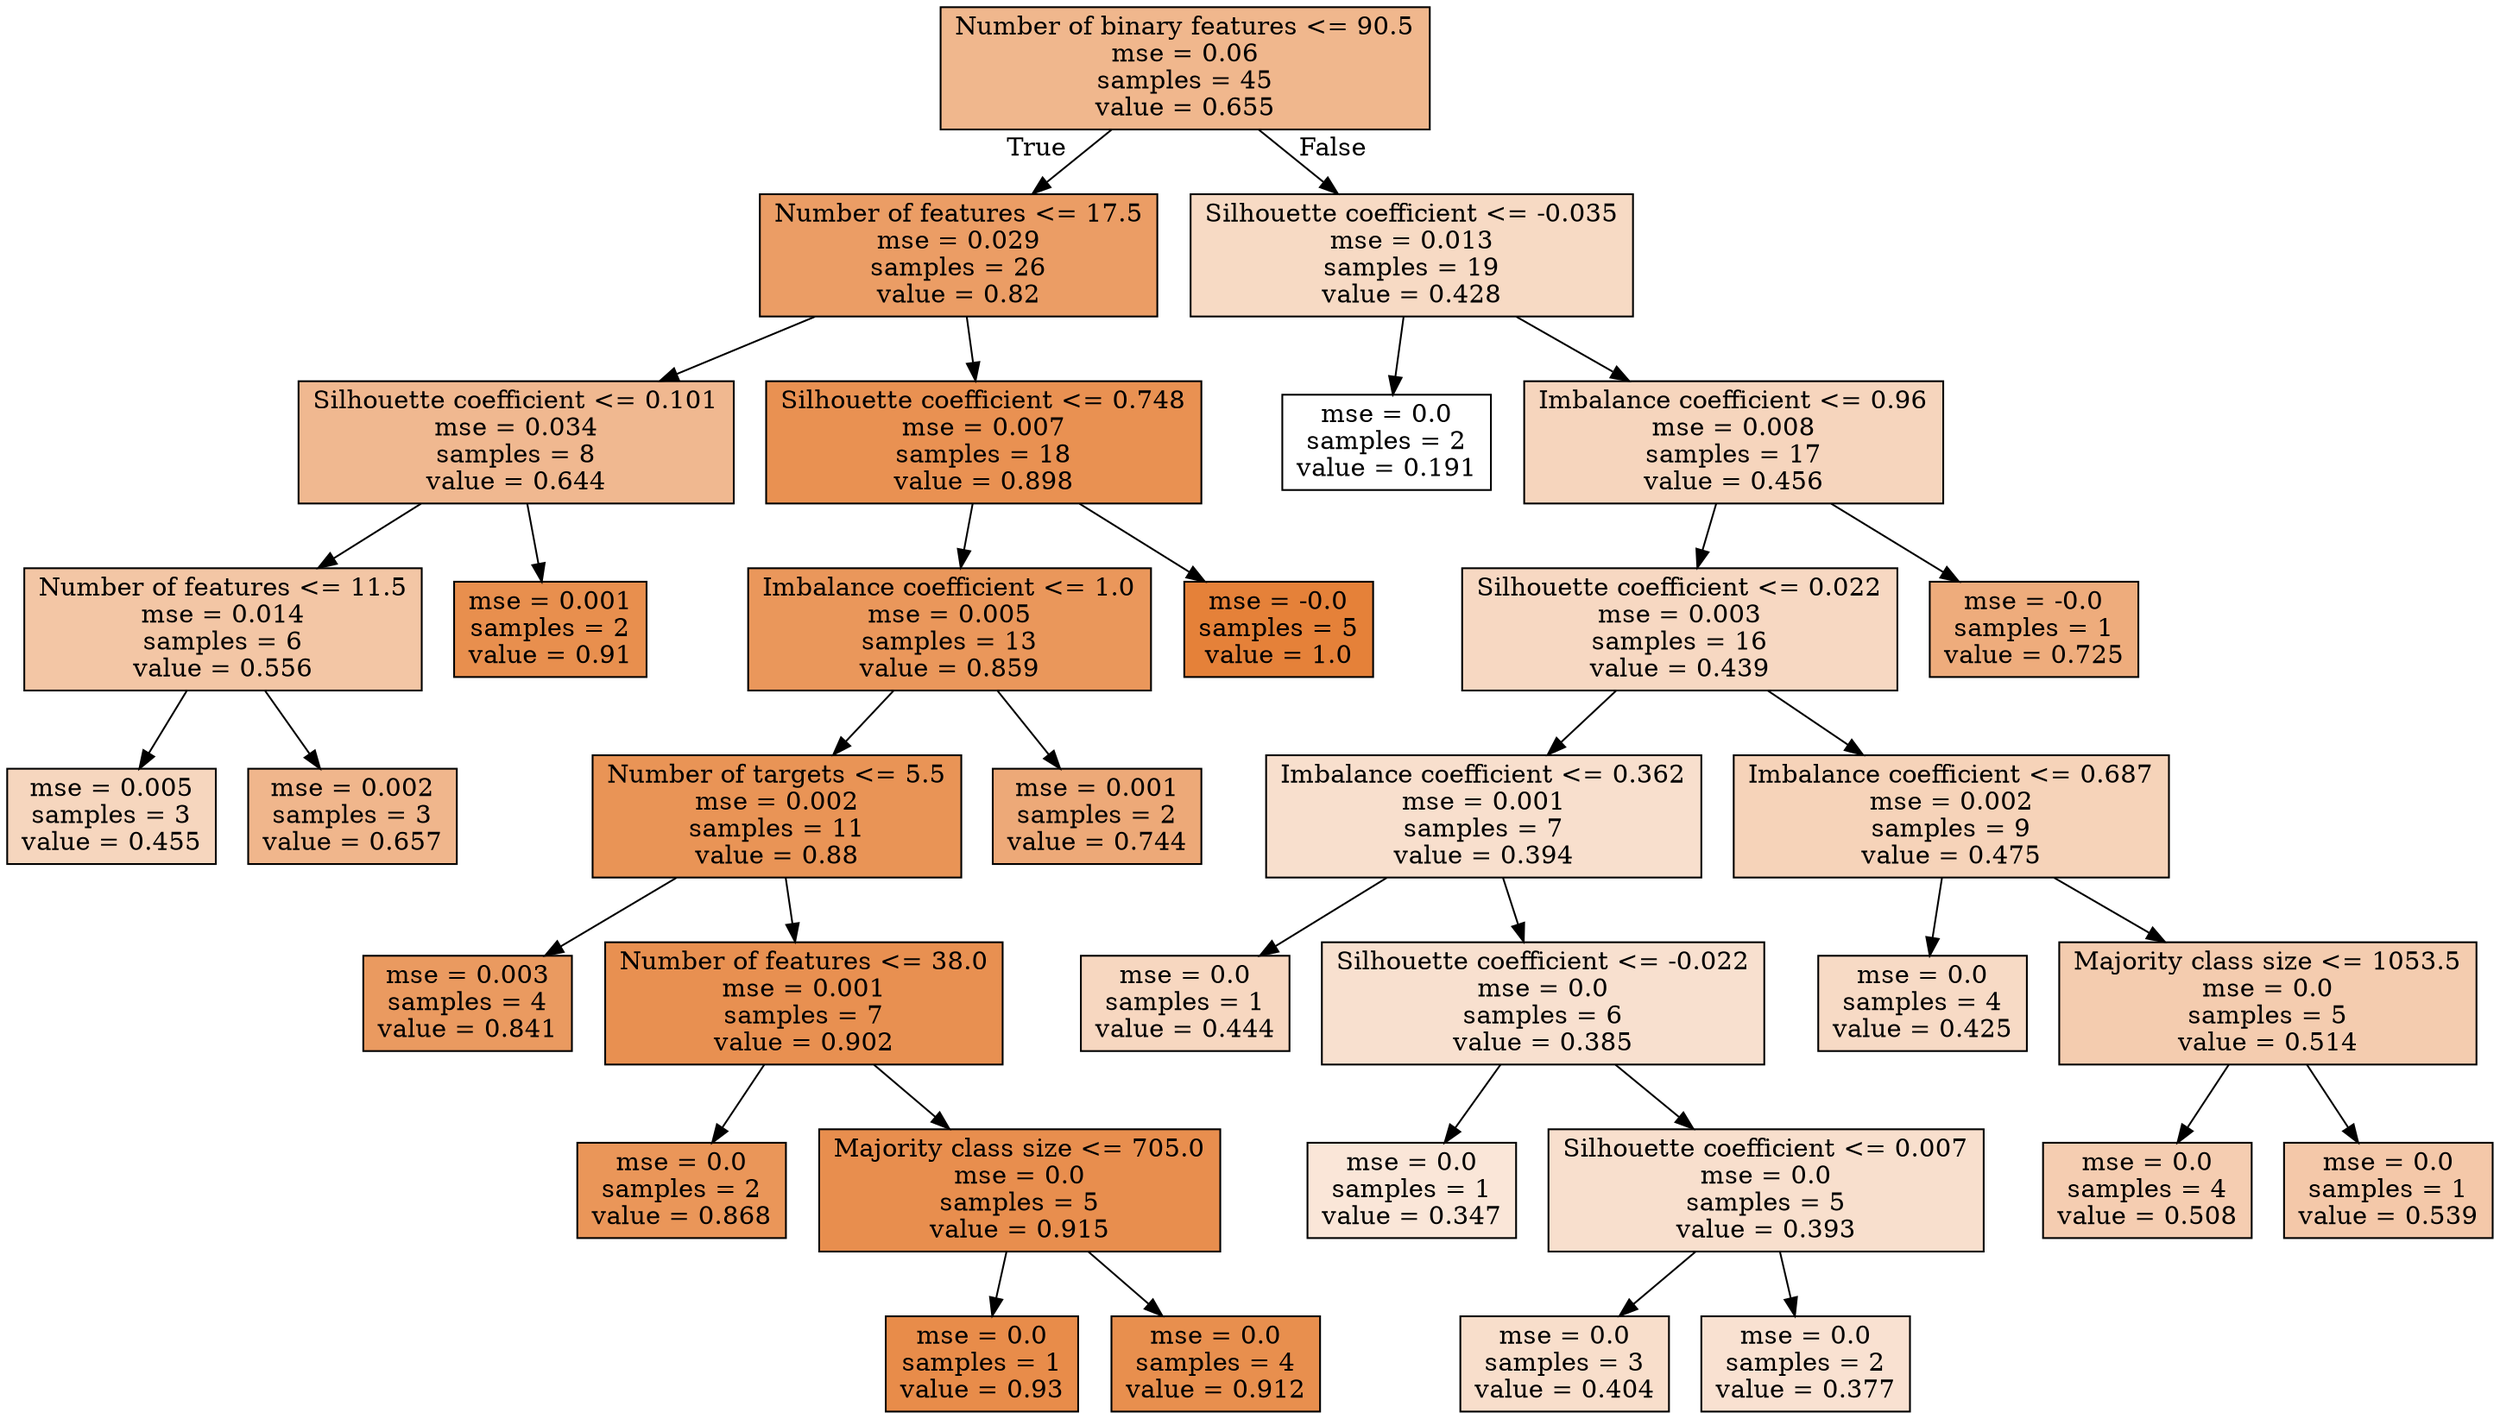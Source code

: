 digraph Tree {
node [shape=box, style="filled", color="black"] ;
0 [label="Number of binary features <= 90.5\nmse = 0.06\nsamples = 45\nvalue = 0.655", fillcolor="#e5813992"] ;
1 [label="Number of features <= 17.5\nmse = 0.029\nsamples = 26\nvalue = 0.82", fillcolor="#e58139c6"] ;
0 -> 1 [labeldistance=2.5, labelangle=45, headlabel="True"] ;
2 [label="Silhouette coefficient <= 0.101\nmse = 0.034\nsamples = 8\nvalue = 0.644", fillcolor="#e581398f"] ;
1 -> 2 ;
3 [label="Number of features <= 11.5\nmse = 0.014\nsamples = 6\nvalue = 0.556", fillcolor="#e5813973"] ;
2 -> 3 ;
4 [label="mse = 0.005\nsamples = 3\nvalue = 0.455", fillcolor="#e5813953"] ;
3 -> 4 ;
5 [label="mse = 0.002\nsamples = 3\nvalue = 0.657", fillcolor="#e5813993"] ;
3 -> 5 ;
6 [label="mse = 0.001\nsamples = 2\nvalue = 0.91", fillcolor="#e58139e3"] ;
2 -> 6 ;
7 [label="Silhouette coefficient <= 0.748\nmse = 0.007\nsamples = 18\nvalue = 0.898", fillcolor="#e58139df"] ;
1 -> 7 ;
8 [label="Imbalance coefficient <= 1.0\nmse = 0.005\nsamples = 13\nvalue = 0.859", fillcolor="#e58139d3"] ;
7 -> 8 ;
9 [label="Number of targets <= 5.5\nmse = 0.002\nsamples = 11\nvalue = 0.88", fillcolor="#e58139d9"] ;
8 -> 9 ;
10 [label="mse = 0.003\nsamples = 4\nvalue = 0.841", fillcolor="#e58139cd"] ;
9 -> 10 ;
11 [label="Number of features <= 38.0\nmse = 0.001\nsamples = 7\nvalue = 0.902", fillcolor="#e58139e0"] ;
9 -> 11 ;
12 [label="mse = 0.0\nsamples = 2\nvalue = 0.868", fillcolor="#e58139d5"] ;
11 -> 12 ;
13 [label="Majority class size <= 705.0\nmse = 0.0\nsamples = 5\nvalue = 0.915", fillcolor="#e58139e4"] ;
11 -> 13 ;
14 [label="mse = 0.0\nsamples = 1\nvalue = 0.93", fillcolor="#e58139e9"] ;
13 -> 14 ;
15 [label="mse = 0.0\nsamples = 4\nvalue = 0.912", fillcolor="#e58139e3"] ;
13 -> 15 ;
16 [label="mse = 0.001\nsamples = 2\nvalue = 0.744", fillcolor="#e58139ae"] ;
8 -> 16 ;
17 [label="mse = -0.0\nsamples = 5\nvalue = 1.0", fillcolor="#e58139ff"] ;
7 -> 17 ;
18 [label="Silhouette coefficient <= -0.035\nmse = 0.013\nsamples = 19\nvalue = 0.428", fillcolor="#e581394b"] ;
0 -> 18 [labeldistance=2.5, labelangle=-45, headlabel="False"] ;
19 [label="mse = 0.0\nsamples = 2\nvalue = 0.191", fillcolor="#e5813900"] ;
18 -> 19 ;
20 [label="Imbalance coefficient <= 0.96\nmse = 0.008\nsamples = 17\nvalue = 0.456", fillcolor="#e5813954"] ;
18 -> 20 ;
21 [label="Silhouette coefficient <= 0.022\nmse = 0.003\nsamples = 16\nvalue = 0.439", fillcolor="#e581394e"] ;
20 -> 21 ;
22 [label="Imbalance coefficient <= 0.362\nmse = 0.001\nsamples = 7\nvalue = 0.394", fillcolor="#e5813940"] ;
21 -> 22 ;
23 [label="mse = 0.0\nsamples = 1\nvalue = 0.444", fillcolor="#e5813950"] ;
22 -> 23 ;
24 [label="Silhouette coefficient <= -0.022\nmse = 0.0\nsamples = 6\nvalue = 0.385", fillcolor="#e581393d"] ;
22 -> 24 ;
25 [label="mse = 0.0\nsamples = 1\nvalue = 0.347", fillcolor="#e5813931"] ;
24 -> 25 ;
26 [label="Silhouette coefficient <= 0.007\nmse = 0.0\nsamples = 5\nvalue = 0.393", fillcolor="#e5813940"] ;
24 -> 26 ;
27 [label="mse = 0.0\nsamples = 3\nvalue = 0.404", fillcolor="#e5813943"] ;
26 -> 27 ;
28 [label="mse = 0.0\nsamples = 2\nvalue = 0.377", fillcolor="#e581393b"] ;
26 -> 28 ;
29 [label="Imbalance coefficient <= 0.687\nmse = 0.002\nsamples = 9\nvalue = 0.475", fillcolor="#e5813959"] ;
21 -> 29 ;
30 [label="mse = 0.0\nsamples = 4\nvalue = 0.425", fillcolor="#e581394a"] ;
29 -> 30 ;
31 [label="Majority class size <= 1053.5\nmse = 0.0\nsamples = 5\nvalue = 0.514", fillcolor="#e5813966"] ;
29 -> 31 ;
32 [label="mse = 0.0\nsamples = 4\nvalue = 0.508", fillcolor="#e5813964"] ;
31 -> 32 ;
33 [label="mse = 0.0\nsamples = 1\nvalue = 0.539", fillcolor="#e581396e"] ;
31 -> 33 ;
34 [label="mse = -0.0\nsamples = 1\nvalue = 0.725", fillcolor="#e58139a8"] ;
20 -> 34 ;
}